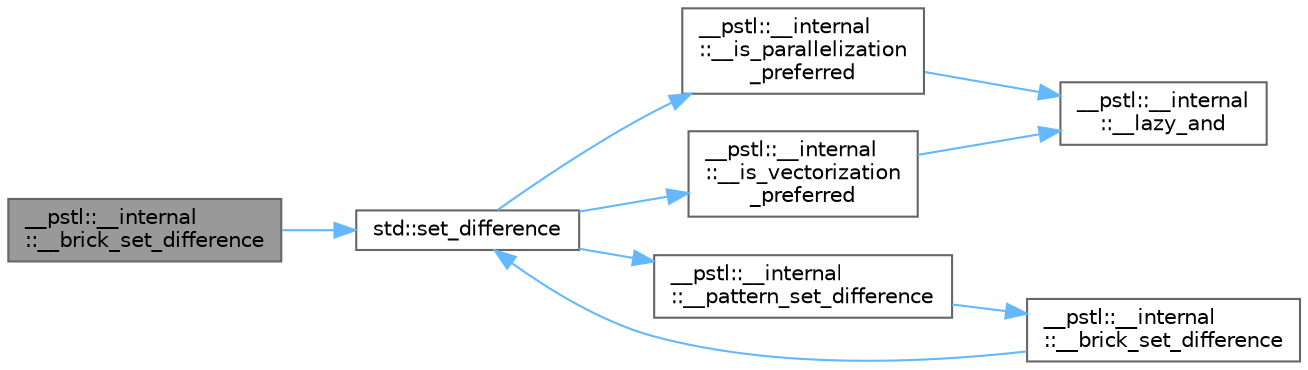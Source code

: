 digraph "__pstl::__internal::__brick_set_difference"
{
 // LATEX_PDF_SIZE
  bgcolor="transparent";
  edge [fontname=Helvetica,fontsize=10,labelfontname=Helvetica,labelfontsize=10];
  node [fontname=Helvetica,fontsize=10,shape=box,height=0.2,width=0.4];
  rankdir="LR";
  Node1 [id="Node000001",label="__pstl::__internal\l::__brick_set_difference",height=0.2,width=0.4,color="gray40", fillcolor="grey60", style="filled", fontcolor="black",tooltip=" "];
  Node1 -> Node2 [id="edge17_Node000001_Node000002",color="steelblue1",style="solid",tooltip=" "];
  Node2 [id="Node000002",label="std::set_difference",height=0.2,width=0.4,color="grey40", fillcolor="white", style="filled",URL="$namespacestd.html#adb4e8e1785a2a6604b9f327ce4b7fd70",tooltip=" "];
  Node2 -> Node3 [id="edge18_Node000002_Node000003",color="steelblue1",style="solid",tooltip=" "];
  Node3 [id="Node000003",label="__pstl::__internal\l::__is_parallelization\l_preferred",height=0.2,width=0.4,color="grey40", fillcolor="white", style="filled",URL="$namespace____pstl_1_1____internal.html#a96278219a9b5139e6060c4a24235841c",tooltip=" "];
  Node3 -> Node4 [id="edge19_Node000003_Node000004",color="steelblue1",style="solid",tooltip=" "];
  Node4 [id="Node000004",label="__pstl::__internal\l::__lazy_and",height=0.2,width=0.4,color="grey40", fillcolor="white", style="filled",URL="$namespace____pstl_1_1____internal.html#a3c2cbbe7383471b9eee17763a807b703",tooltip=" "];
  Node2 -> Node5 [id="edge20_Node000002_Node000005",color="steelblue1",style="solid",tooltip=" "];
  Node5 [id="Node000005",label="__pstl::__internal\l::__is_vectorization\l_preferred",height=0.2,width=0.4,color="grey40", fillcolor="white", style="filled",URL="$namespace____pstl_1_1____internal.html#aba53c2e534557bf2c817808fb3b3c269",tooltip=" "];
  Node5 -> Node4 [id="edge21_Node000005_Node000004",color="steelblue1",style="solid",tooltip=" "];
  Node2 -> Node6 [id="edge22_Node000002_Node000006",color="steelblue1",style="solid",tooltip=" "];
  Node6 [id="Node000006",label="__pstl::__internal\l::__pattern_set_difference",height=0.2,width=0.4,color="grey40", fillcolor="white", style="filled",URL="$namespace____pstl_1_1____internal.html#ae2ac09b3a487a7ba6061822478a08420",tooltip=" "];
  Node6 -> Node7 [id="edge23_Node000006_Node000007",color="steelblue1",style="solid",tooltip=" "];
  Node7 [id="Node000007",label="__pstl::__internal\l::__brick_set_difference",height=0.2,width=0.4,color="grey40", fillcolor="white", style="filled",URL="$namespace____pstl_1_1____internal.html#a07696af449269fcc74ef20fd53fd2db2",tooltip=" "];
  Node7 -> Node2 [id="edge24_Node000007_Node000002",color="steelblue1",style="solid",tooltip=" "];
}

